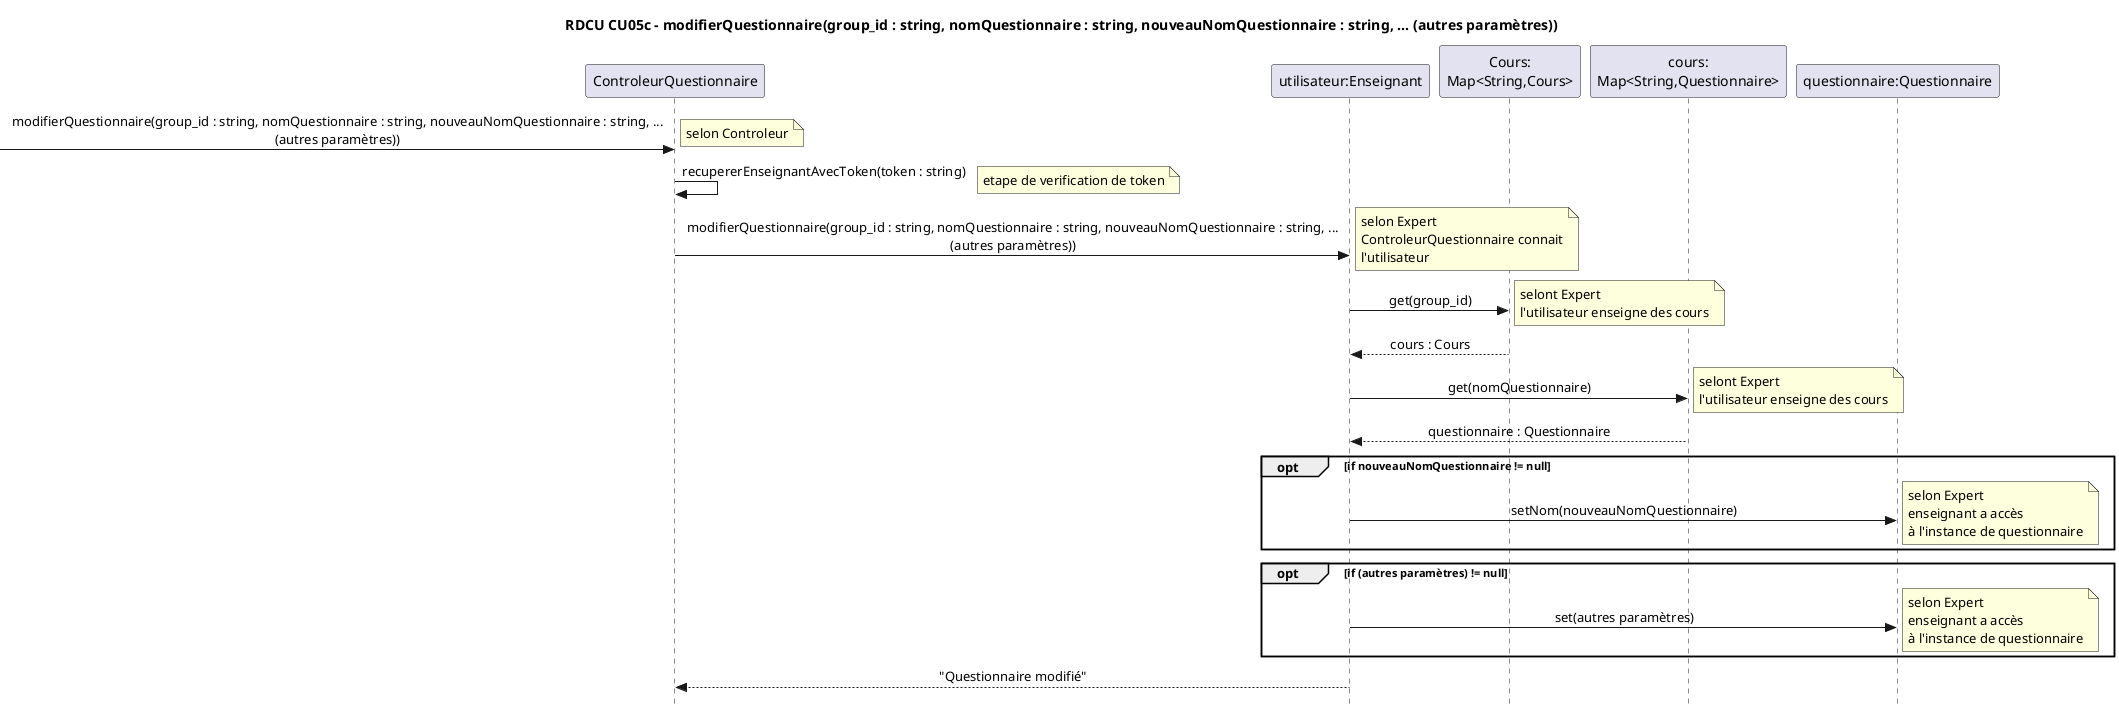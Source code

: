 @startuml RDCU
skinparam style strictuml
skinparam defaultfontname Verdana
skinparam sequence {
    MessageAlign center
}
hide empty members
title RDCU CU05c - modifierQuestionnaire(group_id : string, nomQuestionnaire : string, nouveauNomQuestionnaire : string, ... (autres paramètres))

participant "ControleurQuestionnaire" as cq
participant "utilisateur:Enseignant" as u
participant "Cours:\nMap<String,Cours>" as cm
participant "cours:\nMap<String,Questionnaire>" as c
participant "questionnaire:Questionnaire" as q

-> cq : modifierQuestionnaire(group_id : string, nomQuestionnaire : string, nouveauNomQuestionnaire : string, ...\n(autres paramètres))
note right : selon Controleur
cq->cq : recupererEnseignantAvecToken(token : string)
note right : etape de verification de token
cq->u : modifierQuestionnaire(group_id : string, nomQuestionnaire : string, nouveauNomQuestionnaire : string, ...\n(autres paramètres))
note right : selon Expert\nControleurQuestionnaire connait\nl'utilisateur
u->cm : get(group_id)
note right : selont Expert\nl'utilisateur enseigne des cours
cm-->u : cours : Cours
u->c : get(nomQuestionnaire)
note right : selont Expert\nl'utilisateur enseigne des cours
c-->u : questionnaire : Questionnaire
opt if nouveauNomQuestionnaire != null
u->q : setNom(nouveauNomQuestionnaire)
note right : selon Expert\nenseignant a accès\nà l'instance de questionnaire
end
opt if (autres paramètres) != null
u->q : set(autres paramètres)
note right : selon Expert\nenseignant a accès\nà l'instance de questionnaire
end
u-->cq : "Questionnaire modifié"
@enduml